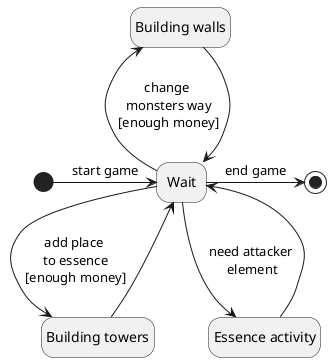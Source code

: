 @startuml
'!include ../skin/darcula.txt
'skinparam monochrome true
hide empty description

  state "Building towers" as buildT
  state "Building walls" as buildW
  state "Wait" as wait
  state "Essence activity" as activityE


  [*] -r-> wait : start game

  wait -u-> buildW : change\n monsters way\n [enough money]
  buildW --> wait

  wait --> buildT : add place\n to essence\n [enough money]
  buildT --> wait

  wait --> activityE : need attacker\n element
  activityE --> wait

  wait --r-> [*] : end game

@enduml
